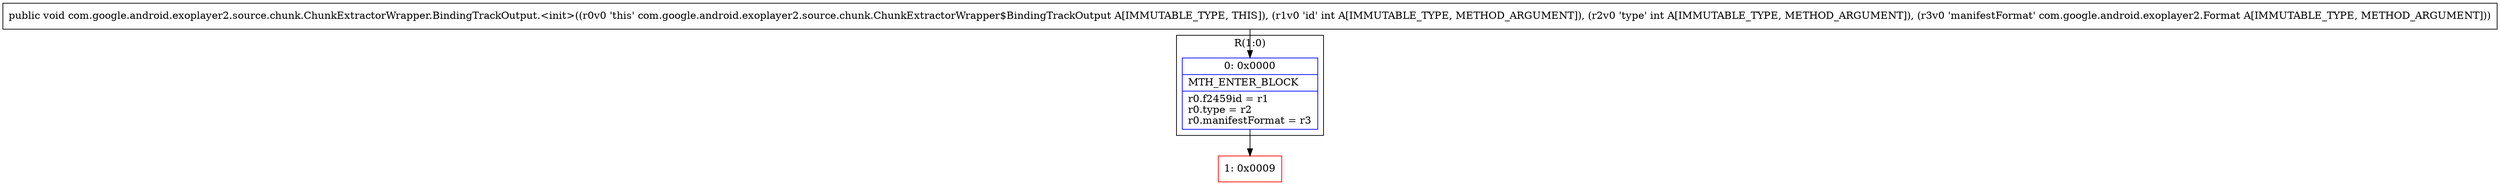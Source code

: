 digraph "CFG forcom.google.android.exoplayer2.source.chunk.ChunkExtractorWrapper.BindingTrackOutput.\<init\>(IILcom\/google\/android\/exoplayer2\/Format;)V" {
subgraph cluster_Region_414396157 {
label = "R(1:0)";
node [shape=record,color=blue];
Node_0 [shape=record,label="{0\:\ 0x0000|MTH_ENTER_BLOCK\l|r0.f2459id = r1\lr0.type = r2\lr0.manifestFormat = r3\l}"];
}
Node_1 [shape=record,color=red,label="{1\:\ 0x0009}"];
MethodNode[shape=record,label="{public void com.google.android.exoplayer2.source.chunk.ChunkExtractorWrapper.BindingTrackOutput.\<init\>((r0v0 'this' com.google.android.exoplayer2.source.chunk.ChunkExtractorWrapper$BindingTrackOutput A[IMMUTABLE_TYPE, THIS]), (r1v0 'id' int A[IMMUTABLE_TYPE, METHOD_ARGUMENT]), (r2v0 'type' int A[IMMUTABLE_TYPE, METHOD_ARGUMENT]), (r3v0 'manifestFormat' com.google.android.exoplayer2.Format A[IMMUTABLE_TYPE, METHOD_ARGUMENT])) }"];
MethodNode -> Node_0;
Node_0 -> Node_1;
}

